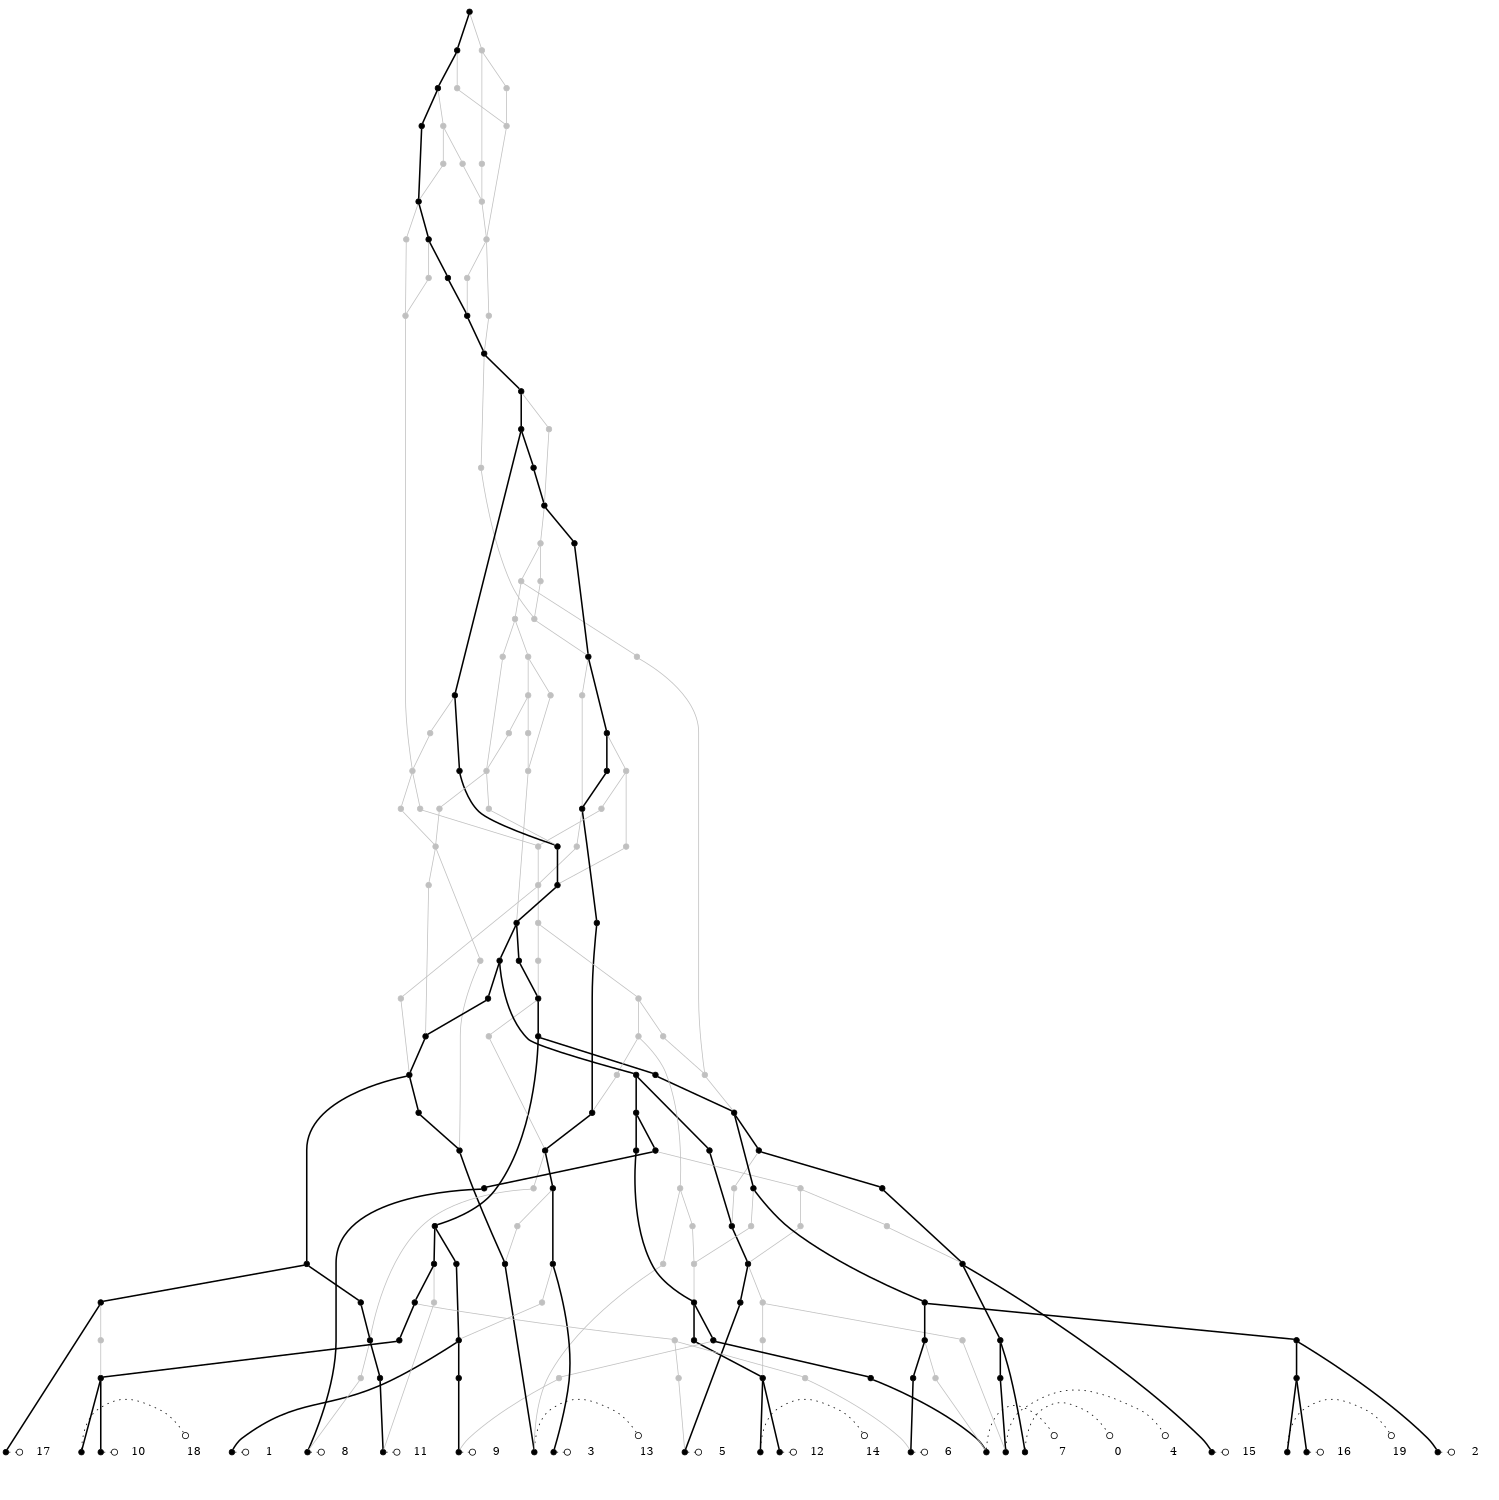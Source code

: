 digraph G {fontsize=5;ranksep=0.02;ratio=fill;size="10,10";
edge[arrowhead=none];
{rank=same;1[shape=point] 2[shape=point] 3[shape=point] 4[shape=point] 5[shape=point] 6[shape=point] 7[shape=point] 8[shape=point] 9[shape=point] 10[shape=point] 11[shape=point] 12[shape=point] 13[shape=point] 14[shape=point] 15[shape=point] 16[shape=point] 17[shape=point] 18[shape=point] 19[shape=point] 20[shape=point] }
1[shape=point,width=0.10,height=0.10]
1->178[style=dotted,arrowhead=odot,arrowsize=1];
178[shape=plaintext,label="0"];
{rank=same; 1;178}
2[shape=point,width=0.10,height=0.10]
2->179[style=dotted,arrowhead=odot,arrowsize=1];
179[shape=plaintext,label="1"];
{rank=same; 2;179}
3[shape=point,width=0.10,height=0.10]
3->180[style=dotted,arrowhead=odot,arrowsize=1];
180[shape=plaintext,label="2"];
{rank=same; 3;180}
4[shape=point,width=0.10,height=0.10]
4->181[style=dotted,arrowhead=odot,arrowsize=1];
181[shape=plaintext,label="3"];
{rank=same; 4;181}
5[shape=point,width=0.10,height=0.10]
5->182[style=dotted,arrowhead=odot,arrowsize=1];
182[shape=plaintext,label="4"];
{rank=same; 5;182}
6[shape=point,width=0.10,height=0.10]
6->183[style=dotted,arrowhead=odot,arrowsize=1];
183[shape=plaintext,label="5"];
{rank=same; 6;183}
7[shape=point,width=0.10,height=0.10]
7->184[style=dotted,arrowhead=odot,arrowsize=1];
184[shape=plaintext,label="6"];
{rank=same; 7;184}
8[shape=point,width=0.10,height=0.10]
8->185[style=dotted,arrowhead=odot,arrowsize=1];
185[shape=plaintext,label="7"];
{rank=same; 8;185}
9[shape=point,width=0.10,height=0.10]
9->186[style=dotted,arrowhead=odot,arrowsize=1];
186[shape=plaintext,label="8"];
{rank=same; 9;186}
10[shape=point,width=0.10,height=0.10]
10->187[style=dotted,arrowhead=odot,arrowsize=1];
187[shape=plaintext,label="9"];
{rank=same; 10;187}
11[shape=point,width=0.10,height=0.10]
11->188[style=dotted,arrowhead=odot,arrowsize=1];
188[shape=plaintext,label="10"];
{rank=same; 11;188}
12[shape=point,width=0.10,height=0.10]
12->189[style=dotted,arrowhead=odot,arrowsize=1];
189[shape=plaintext,label="11"];
{rank=same; 12;189}
13[shape=point,width=0.10,height=0.10]
13->190[style=dotted,arrowhead=odot,arrowsize=1];
190[shape=plaintext,label="12"];
{rank=same; 13;190}
14[shape=point,width=0.10,height=0.10]
14->191[style=dotted,arrowhead=odot,arrowsize=1];
191[shape=plaintext,label="13"];
{rank=same; 14;191}
15[shape=point,width=0.10,height=0.10]
15->192[style=dotted,arrowhead=odot,arrowsize=1];
192[shape=plaintext,label="14"];
{rank=same; 15;192}
16[shape=point,width=0.10,height=0.10]
16->193[style=dotted,arrowhead=odot,arrowsize=1];
193[shape=plaintext,label="15"];
{rank=same; 16;193}
17[shape=point,width=0.10,height=0.10]
17->194[style=dotted,arrowhead=odot,arrowsize=1];
194[shape=plaintext,label="16"];
{rank=same; 17;194}
18[shape=point,width=0.10,height=0.10]
18->195[style=dotted,arrowhead=odot,arrowsize=1];
195[shape=plaintext,label="17"];
{rank=same; 18;195}
19[shape=point,width=0.10,height=0.10]
19->196[style=dotted,arrowhead=odot,arrowsize=1];
196[shape=plaintext,label="18"];
{rank=same; 19;196}
20[shape=point,width=0.10,height=0.10]
20->197[style=dotted,arrowhead=odot,arrowsize=1];
197[shape=plaintext,label="19"];
{rank=same; 20;197}
21[shape=point,width=0.10,height=0.10]
22[shape=point,width=0.10,height=0.10]
23[shape=point,width=0.10,height=0.10,color=gray]
24[shape=point,width=0.10,height=0.10]
25[shape=point,width=0.10,height=0.10]
26[shape=point,width=0.10,height=0.10]
27[shape=point,width=0.10,height=0.10,color=gray]
28[shape=point,width=0.10,height=0.10]
29[shape=point,width=0.10,height=0.10]
30[shape=point,width=0.10,height=0.10,color=gray]
31[shape=point,width=0.10,height=0.10]
32[shape=point,width=0.10,height=0.10,color=gray]
33[shape=point,width=0.10,height=0.10]
34[shape=point,width=0.10,height=0.10]
35[shape=point,width=0.10,height=0.10]
36[shape=point,width=0.10,height=0.10,color=gray]
37[shape=point,width=0.10,height=0.10]
38[shape=point,width=0.10,height=0.10,color=gray]
39[shape=point,width=0.10,height=0.10]
40[shape=point,width=0.10,height=0.10]
41[shape=point,width=0.10,height=0.10,color=gray]
42[shape=point,width=0.10,height=0.10]
43[shape=point,width=0.10,height=0.10,color=gray]
44[shape=point,width=0.10,height=0.10,color=gray]
45[shape=point,width=0.10,height=0.10,color=gray]
46[shape=point,width=0.10,height=0.10]
47[shape=point,width=0.10,height=0.10,color=gray]
48[shape=point,width=0.10,height=0.10]
49[shape=point,width=0.10,height=0.10]
50[shape=point,width=0.10,height=0.10]
51[shape=point,width=0.10,height=0.10]
52[shape=point,width=0.10,height=0.10,color=gray]
53[shape=point,width=0.10,height=0.10]
54[shape=point,width=0.10,height=0.10,color=gray]
55[shape=point,width=0.10,height=0.10]
56[shape=point,width=0.10,height=0.10]
57[shape=point,width=0.10,height=0.10,color=gray]
58[shape=point,width=0.10,height=0.10]
59[shape=point,width=0.10,height=0.10,color=gray]
60[shape=point,width=0.10,height=0.10]
61[shape=point,width=0.10,height=0.10]
62[shape=point,width=0.10,height=0.10,color=gray]
63[shape=point,width=0.10,height=0.10]
64[shape=point,width=0.10,height=0.10]
65[shape=point,width=0.10,height=0.10]
66[shape=point,width=0.10,height=0.10,color=gray]
67[shape=point,width=0.10,height=0.10]
68[shape=point,width=0.10,height=0.10,color=gray]
69[shape=point,width=0.10,height=0.10]
70[shape=point,width=0.10,height=0.10]
71[shape=point,width=0.10,height=0.10,color=gray]
72[shape=point,width=0.10,height=0.10]
73[shape=point,width=0.10,height=0.10]
74[shape=point,width=0.10,height=0.10]
75[shape=point,width=0.10,height=0.10,color=gray]
76[shape=point,width=0.10,height=0.10]
77[shape=point,width=0.10,height=0.10]
78[shape=point,width=0.10,height=0.10]
79[shape=point,width=0.10,height=0.10]
80[shape=point,width=0.10,height=0.10,color=gray]
81[shape=point,width=0.10,height=0.10]
82[shape=point,width=0.10,height=0.10,color=gray]
83[shape=point,width=0.10,height=0.10,color=gray]
84[shape=point,width=0.10,height=0.10]
85[shape=point,width=0.10,height=0.10]
86[shape=point,width=0.10,height=0.10,color=gray]
87[shape=point,width=0.10,height=0.10]
88[shape=point,width=0.10,height=0.10]
89[shape=point,width=0.10,height=0.10]
90[shape=point,width=0.10,height=0.10]
91[shape=point,width=0.10,height=0.10]
92[shape=point,width=0.10,height=0.10,color=gray]
93[shape=point,width=0.10,height=0.10]
94[shape=point,width=0.10,height=0.10]
95[shape=point,width=0.10,height=0.10,color=gray]
96[shape=point,width=0.10,height=0.10]
97[shape=point,width=0.10,height=0.10,color=gray]
98[shape=point,width=0.10,height=0.10]
99[shape=point,width=0.10,height=0.10,color=gray]
100[shape=point,width=0.10,height=0.10,color=gray]
101[shape=point,width=0.10,height=0.10,color=gray]
102[shape=point,width=0.10,height=0.10,color=gray]
103[shape=point,width=0.10,height=0.10,color=gray]
104[shape=point,width=0.10,height=0.10]
105[shape=point,width=0.10,height=0.10]
106[shape=point,width=0.10,height=0.10,color=gray]
107[shape=point,width=0.10,height=0.10,color=gray]
108[shape=point,width=0.10,height=0.10]
109[shape=point,width=0.10,height=0.10,color=gray]
110[shape=point,width=0.10,height=0.10,color=gray]
111[shape=point,width=0.10,height=0.10,color=gray]
112[shape=point,width=0.10,height=0.10]
113[shape=point,width=0.10,height=0.10,color=gray]
114[shape=point,width=0.10,height=0.10,color=gray]
115[shape=point,width=0.10,height=0.10]
116[shape=point,width=0.10,height=0.10]
117[shape=point,width=0.10,height=0.10,color=gray]
118[shape=point,width=0.10,height=0.10,color=gray]
119[shape=point,width=0.10,height=0.10,color=gray]
120[shape=point,width=0.10,height=0.10]
121[shape=point,width=0.10,height=0.10,color=gray]
122[shape=point,width=0.10,height=0.10]
123[shape=point,width=0.10,height=0.10,color=gray]
124[shape=point,width=0.10,height=0.10,color=gray]
125[shape=point,width=0.10,height=0.10]
126[shape=point,width=0.10,height=0.10,color=gray]
127[shape=point,width=0.10,height=0.10,color=gray]
128[shape=point,width=0.10,height=0.10,color=gray]
129[shape=point,width=0.10,height=0.10,color=gray]
130[shape=point,width=0.10,height=0.10]
131[shape=point,width=0.10,height=0.10,color=gray]
132[shape=point,width=0.10,height=0.10,color=gray]
133[shape=point,width=0.10,height=0.10,color=gray]
134[shape=point,width=0.10,height=0.10]
135[shape=point,width=0.10,height=0.10,color=gray]
136[shape=point,width=0.10,height=0.10,color=gray]
137[shape=point,width=0.10,height=0.10]
138[shape=point,width=0.10,height=0.10]
139[shape=point,width=0.10,height=0.10,color=gray]
140[shape=point,width=0.10,height=0.10,color=gray]
141[shape=point,width=0.10,height=0.10,color=gray]
142[shape=point,width=0.10,height=0.10,color=gray]
143[shape=point,width=0.10,height=0.10,color=gray]
144[shape=point,width=0.10,height=0.10,color=gray]
145[shape=point,width=0.10,height=0.10]
146[shape=point,width=0.10,height=0.10,color=gray]
147[shape=point,width=0.10,height=0.10,color=gray]
148[shape=point,width=0.10,height=0.10,color=gray]
149[shape=point,width=0.10,height=0.10,color=gray]
150[shape=point,width=0.10,height=0.10]
151[shape=point,width=0.10,height=0.10]
152[shape=point,width=0.10,height=0.10,color=gray]
153[shape=point,width=0.10,height=0.10]
154[shape=point,width=0.10,height=0.10]
155[shape=point,width=0.10,height=0.10,color=gray]
156[shape=point,width=0.10,height=0.10,color=gray]
157[shape=point,width=0.10,height=0.10]
158[shape=point,width=0.10,height=0.10]
159[shape=point,width=0.10,height=0.10,color=gray]
160[shape=point,width=0.10,height=0.10]
161[shape=point,width=0.10,height=0.10,color=gray]
162[shape=point,width=0.10,height=0.10]
163[shape=point,width=0.10,height=0.10]
164[shape=point,width=0.10,height=0.10]
165[shape=point,width=0.10,height=0.10,color=gray]
166[shape=point,width=0.10,height=0.10,color=gray]
167[shape=point,width=0.10,height=0.10,color=gray]
168[shape=point,width=0.10,height=0.10,color=gray]
169[shape=point,width=0.10,height=0.10,color=gray]
170[shape=point,width=0.10,height=0.10,color=gray]
171[shape=point,width=0.10,height=0.10,color=gray]
172[shape=point,width=0.10,height=0.10,color=gray]
173[shape=point,width=0.10,height=0.10,color=gray]
174[shape=point,width=0.10,height=0.10]
175[shape=point,width=0.10,height=0.10]
176[shape=point,width=0.10,height=0.10,color=gray]
177[shape=point,width=0.10,height=0.10]
34 -> 1[style=bold]
33 -> 2[style=bold]
28 -> 3[style=bold]
64 -> 4[style=bold]
26 -> 5[style=bold]
27 -> 5[color=gray]
37 -> 6[style=bold]
38 -> 6[color=gray]
22 -> 7[style=bold]
23 -> 7[color=gray]
42 -> 8[style=bold]
43 -> 8[color=gray]
53 -> 9[style=bold]
54 -> 9[color=gray]
29 -> 10[style=bold]
30 -> 10[color=gray]
24 -> 11[style=bold]
46 -> 12[style=bold]
47 -> 12[color=gray]
21 -> 13[style=bold]
31 -> 14[style=bold]
32 -> 14[color=gray]
21 -> 15[style=bold]
39 -> 16[style=bold]
25 -> 17[style=bold]
63 -> 18[style=bold]
24 -> 19[style=bold]
25 -> 20[style=bold]
40 -> 21[style=bold]
41 -> 21[color=gray]
60 -> 22[style=bold]
44 -> 23[color=gray]
56 -> 24[style=bold]
57 -> 24[color=gray]
28 -> 25[style=bold]
34 -> 26[style=bold]
45 -> 27[color=gray]
73 -> 28[style=bold]
33 -> 29[style=bold]
48 -> 30[color=gray]
35 -> 31[style=bold]
36 -> 31[color=gray]
86 -> 32[color=gray]
58 -> 33[style=bold]
59 -> 33[color=gray]
39 -> 34[style=bold]
67 -> 35[style=bold]
68 -> 35[color=gray]
69 -> 36[color=gray]
49 -> 37[style=bold]
44 -> 38[color=gray]
65 -> 39[style=bold]
66 -> 39[color=gray]
50 -> 40[style=bold]
45 -> 41[color=gray]
48 -> 42[style=bold]
60 -> 43[color=gray]
88 -> 44[color=gray]
49 -> 45[color=gray]
55 -> 46[style=bold]
89 -> 47[color=gray]
50 -> 48[style=bold]
51 -> 49[style=bold]
52 -> 49[color=gray]
79 -> 50[style=bold]
80 -> 50[color=gray]
74 -> 51[style=bold]
75 -> 51[color=gray]
71 -> 52[color=gray]
76 -> 53[style=bold]
55 -> 54[color=gray]
61 -> 55[style=bold]
62 -> 55[color=gray]
88 -> 56[style=bold]
63 -> 57[color=gray]
90 -> 58[style=bold]
64 -> 59[color=gray]
73 -> 60[style=bold]
70 -> 61[style=bold]
72 -> 62[color=gray]
70 -> 63[style=bold]
69 -> 64[style=bold]
77 -> 65[style=bold]
71 -> 66[color=gray]
78 -> 67[style=bold]
111 -> 68[color=gray]
72 -> 69[style=bold]
78 -> 70[style=bold]
76 -> 71[color=gray]
94 -> 72[style=bold]
95 -> 72[color=gray]
84 -> 73[style=bold]
87 -> 74[style=bold]
77 -> 75[color=gray]
81 -> 76[style=bold]
85 -> 77[style=bold]
98 -> 78[style=bold]
99 -> 78[color=gray]
81 -> 79[style=bold]
82 -> 80[color=gray]
83 -> 80[color=gray]
87 -> 81[style=bold]
84 -> 82[color=gray]
86 -> 83[color=gray]
85 -> 84[style=bold]
91 -> 85[style=bold]
92 -> 85[color=gray]
100 -> 86[color=gray]
112 -> 87[style=bold]
89 -> 88[style=bold]
90 -> 89[style=bold]
93 -> 90[style=bold]
93 -> 91[style=bold]
101 -> 92[color=gray]
102 -> 92[color=gray]
104 -> 93[style=bold]
96 -> 94[style=bold]
97 -> 94[color=gray]
104 -> 95[color=gray]
122 -> 96[style=bold]
100 -> 97[color=gray]
108 -> 98[style=bold]
109 -> 98[color=gray]
110 -> 99[color=gray]
103 -> 100[color=gray]
103 -> 101[color=gray]
144 -> 102[color=gray]
107 -> 103[color=gray]
105 -> 104[style=bold]
106 -> 104[color=gray]
115 -> 105[style=bold]
107 -> 106[color=gray]
110 -> 107[color=gray]
112 -> 108[style=bold]
111 -> 109[color=gray]
113 -> 110[color=gray]
114 -> 110[color=gray]
118 -> 111[color=gray]
119 -> 111[color=gray]
115 -> 112[style=bold]
122 -> 113[color=gray]
123 -> 114[color=gray]
124 -> 114[color=gray]
116 -> 115[style=bold]
117 -> 115[color=gray]
120 -> 116[style=bold]
121 -> 116[color=gray]
127 -> 117[color=gray]
128 -> 117[color=gray]
131 -> 118[color=gray]
136 -> 119[color=gray]
134 -> 120[style=bold]
135 -> 120[color=gray]
129 -> 121[color=gray]
125 -> 122[style=bold]
126 -> 122[color=gray]
129 -> 123[color=gray]
131 -> 124[color=gray]
130 -> 125[style=bold]
138 -> 126[color=gray]
142 -> 127[color=gray]
141 -> 128[color=gray]
130 -> 129[color=gray]
138 -> 130[style=bold]
132 -> 131[color=gray]
133 -> 131[color=gray]
137 -> 132[color=gray]
155 -> 133[color=gray]
156 -> 133[color=gray]
137 -> 134[style=bold]
136 -> 135[color=gray]
139 -> 136[color=gray]
140 -> 136[color=gray]
153 -> 137[style=bold]
145 -> 138[style=bold]
146 -> 138[color=gray]
141 -> 139[color=gray]
143 -> 140[color=gray]
142 -> 141[color=gray]
143 -> 142[color=gray]
144 -> 143[color=gray]
149 -> 144[color=gray]
150 -> 145[style=bold]
147 -> 146[color=gray]
148 -> 146[color=gray]
149 -> 147[color=gray]
157 -> 148[color=gray]
150 -> 149[color=gray]
151 -> 150[style=bold]
152 -> 150[color=gray]
153 -> 151[style=bold]
154 -> 152[color=gray]
154 -> 153[style=bold]
157 -> 154[style=bold]
162 -> 155[color=gray]
163 -> 156[color=gray]
158 -> 157[style=bold]
159 -> 157[color=gray]
160 -> 158[style=bold]
161 -> 158[color=gray]
166 -> 159[color=gray]
162 -> 160[style=bold]
166 -> 161[color=gray]
163 -> 162[style=bold]
164 -> 163[style=bold]
165 -> 163[color=gray]
174 -> 164[style=bold]
171 -> 165[color=gray]
167 -> 166[color=gray]
168 -> 166[color=gray]
172 -> 167[color=gray]
173 -> 167[color=gray]
169 -> 168[color=gray]
170 -> 168[color=gray]
171 -> 169[color=gray]
176 -> 170[color=gray]
174 -> 171[color=gray]
175 -> 172[color=gray]
176 -> 173[color=gray]
175 -> 174[style=bold]
177 -> 175[style=bold]
177 -> 176[color=gray]
}
